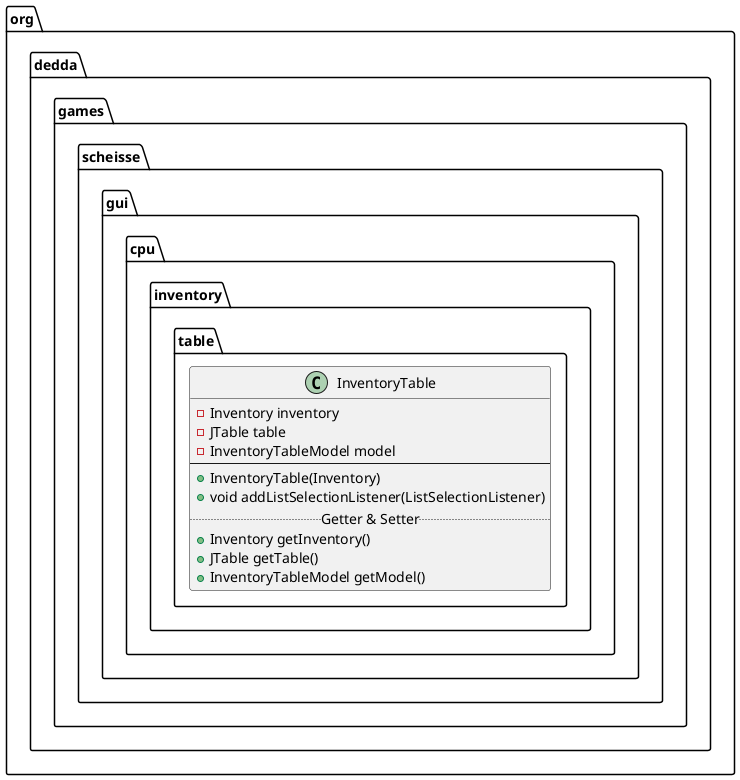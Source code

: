 @startuml
class org.dedda.games.scheisse.gui.cpu.inventory.table.InventoryTable{
    - Inventory inventory
    - JTable table
    - InventoryTableModel model
    --
    + InventoryTable(Inventory)
    + void addListSelectionListener(ListSelectionListener)
    .. Getter & Setter ..
    + Inventory getInventory()
    + JTable getTable()
    + InventoryTableModel getModel()
}
@enduml